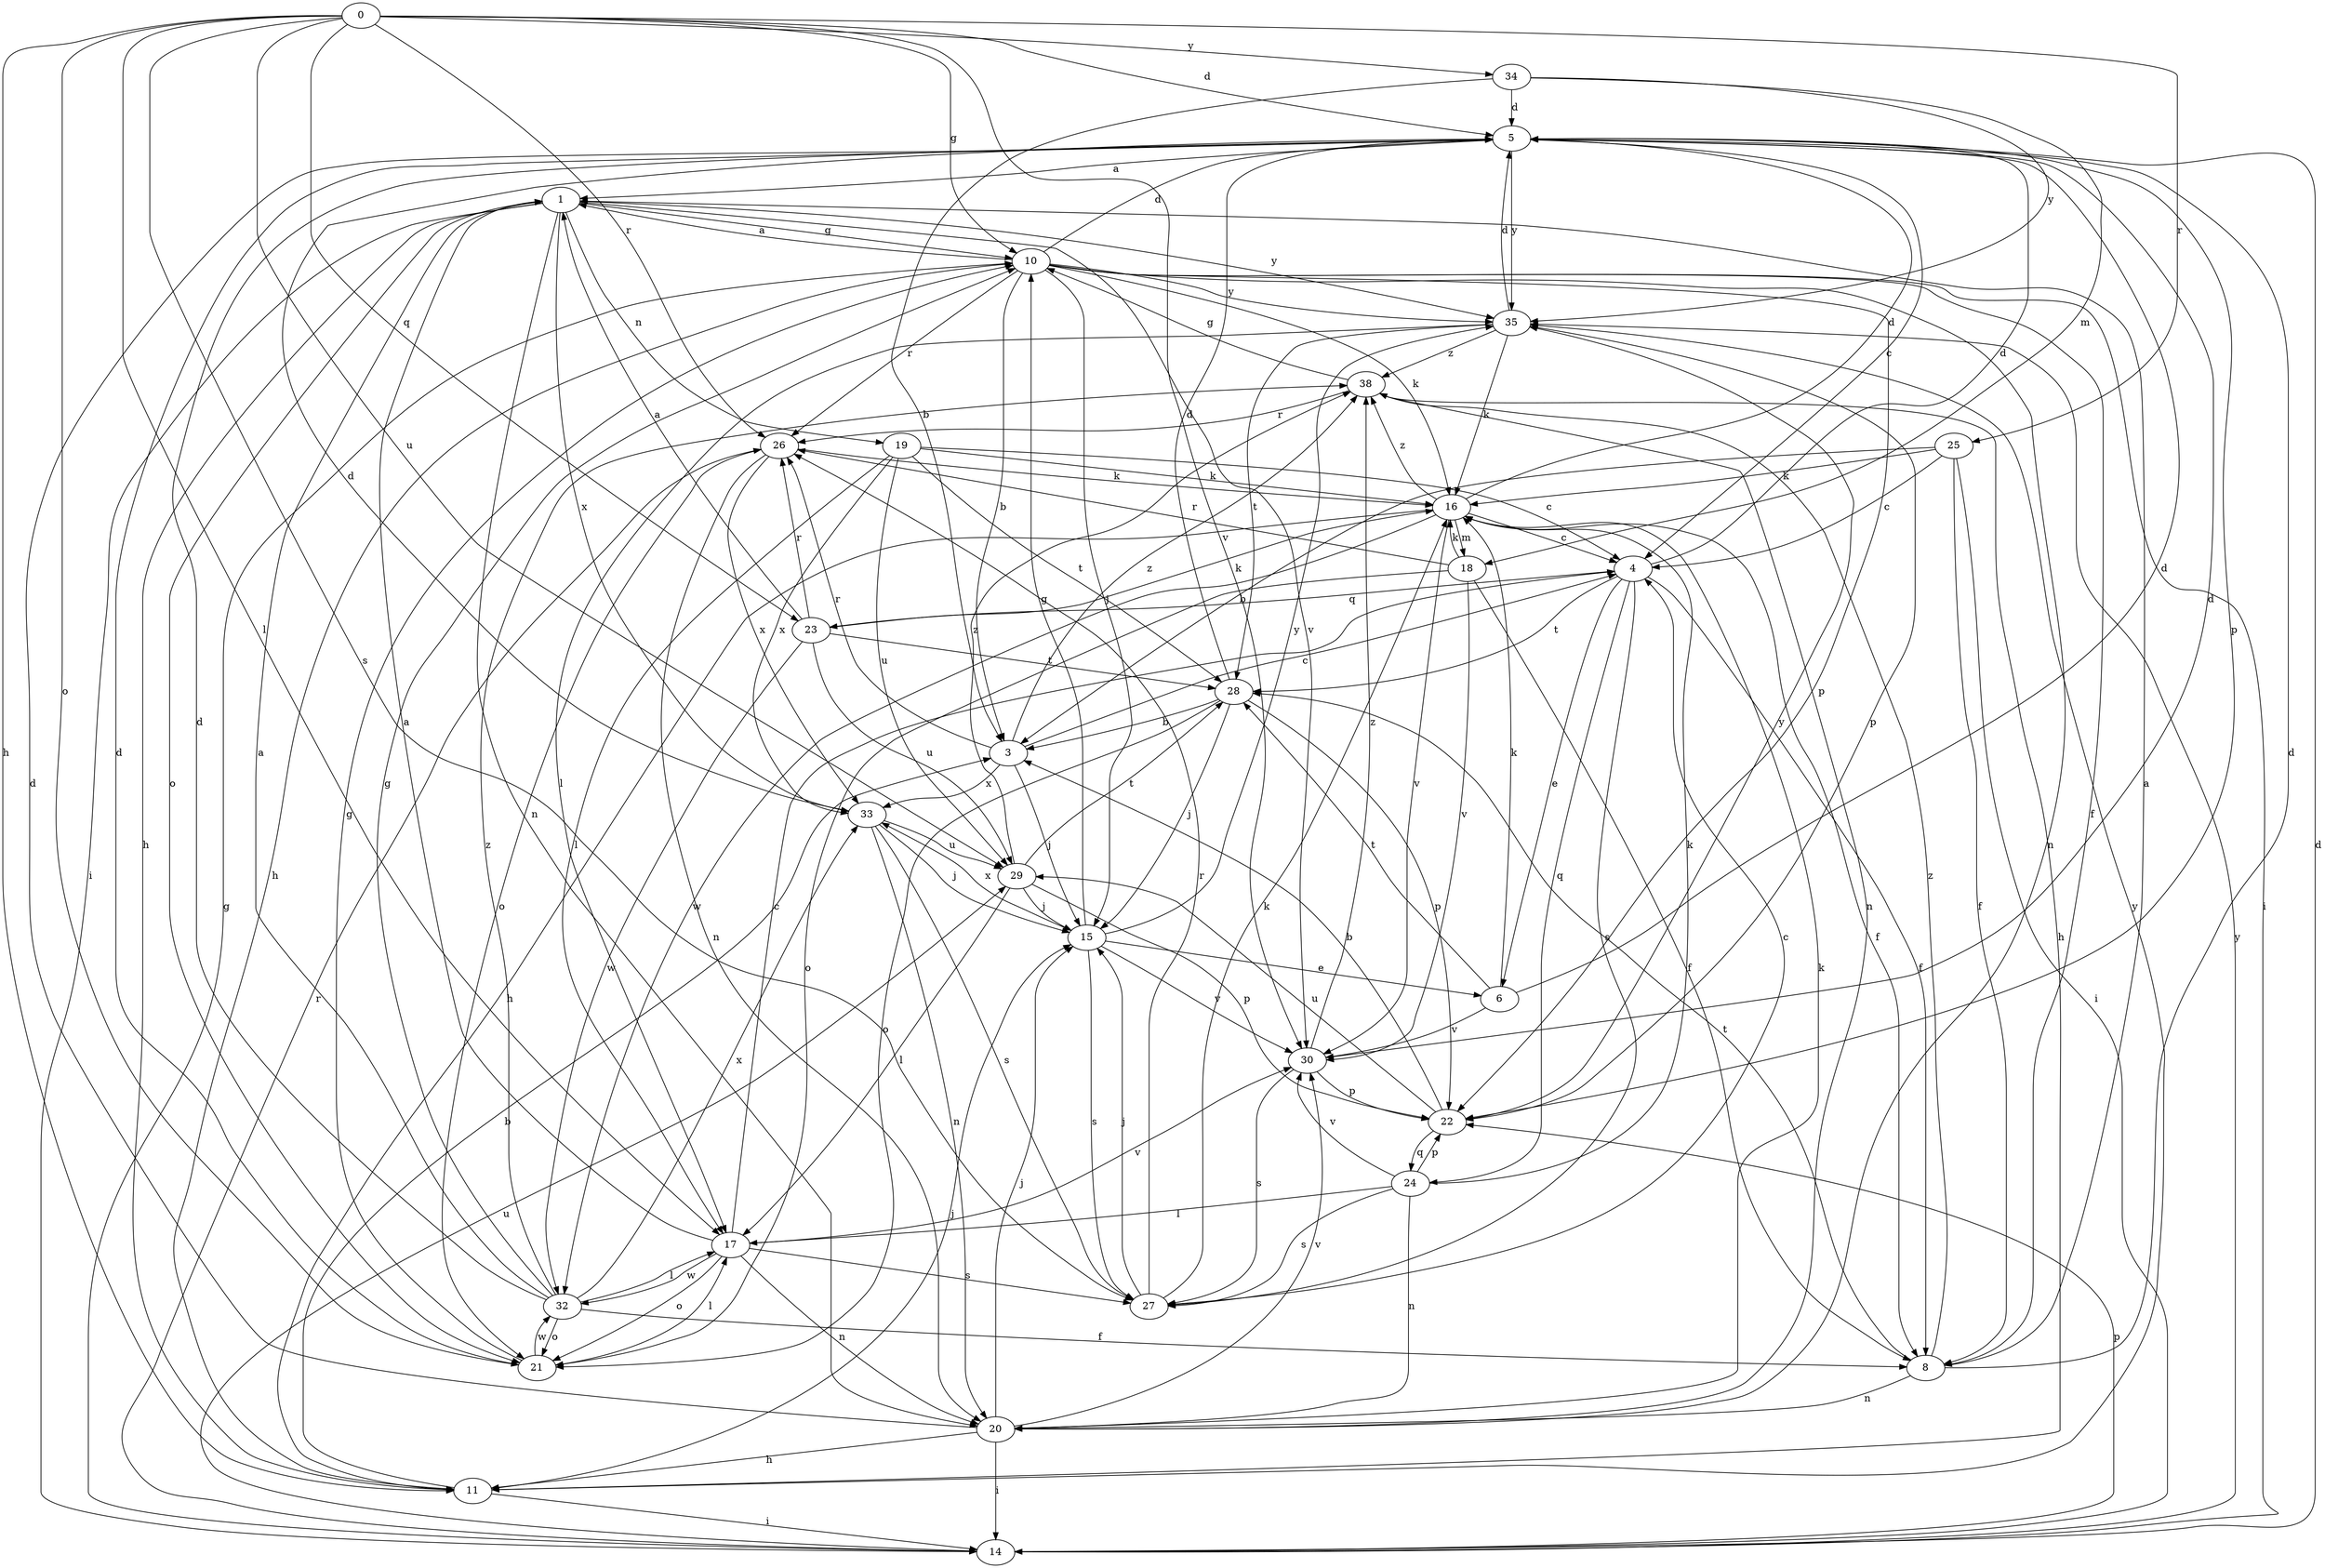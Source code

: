 strict digraph  {
0;
1;
3;
4;
5;
6;
8;
10;
11;
14;
15;
16;
17;
18;
19;
20;
21;
22;
23;
24;
25;
26;
27;
28;
29;
30;
32;
33;
34;
35;
38;
0 -> 5  [label=d];
0 -> 10  [label=g];
0 -> 11  [label=h];
0 -> 17  [label=l];
0 -> 21  [label=o];
0 -> 23  [label=q];
0 -> 25  [label=r];
0 -> 26  [label=r];
0 -> 27  [label=s];
0 -> 29  [label=u];
0 -> 30  [label=v];
0 -> 34  [label=y];
1 -> 10  [label=g];
1 -> 11  [label=h];
1 -> 14  [label=i];
1 -> 19  [label=n];
1 -> 20  [label=n];
1 -> 21  [label=o];
1 -> 30  [label=v];
1 -> 33  [label=x];
1 -> 35  [label=y];
3 -> 4  [label=c];
3 -> 15  [label=j];
3 -> 26  [label=r];
3 -> 33  [label=x];
3 -> 38  [label=z];
4 -> 5  [label=d];
4 -> 6  [label=e];
4 -> 8  [label=f];
4 -> 23  [label=q];
4 -> 24  [label=q];
4 -> 27  [label=s];
4 -> 28  [label=t];
5 -> 1  [label=a];
5 -> 4  [label=c];
5 -> 22  [label=p];
5 -> 35  [label=y];
6 -> 5  [label=d];
6 -> 16  [label=k];
6 -> 28  [label=t];
6 -> 30  [label=v];
8 -> 1  [label=a];
8 -> 5  [label=d];
8 -> 20  [label=n];
8 -> 28  [label=t];
8 -> 38  [label=z];
10 -> 1  [label=a];
10 -> 3  [label=b];
10 -> 5  [label=d];
10 -> 8  [label=f];
10 -> 11  [label=h];
10 -> 14  [label=i];
10 -> 15  [label=j];
10 -> 16  [label=k];
10 -> 20  [label=n];
10 -> 22  [label=p];
10 -> 26  [label=r];
10 -> 35  [label=y];
11 -> 3  [label=b];
11 -> 14  [label=i];
11 -> 15  [label=j];
11 -> 35  [label=y];
14 -> 5  [label=d];
14 -> 10  [label=g];
14 -> 22  [label=p];
14 -> 26  [label=r];
14 -> 29  [label=u];
14 -> 35  [label=y];
15 -> 6  [label=e];
15 -> 10  [label=g];
15 -> 27  [label=s];
15 -> 30  [label=v];
15 -> 33  [label=x];
15 -> 35  [label=y];
16 -> 4  [label=c];
16 -> 5  [label=d];
16 -> 8  [label=f];
16 -> 11  [label=h];
16 -> 18  [label=m];
16 -> 30  [label=v];
16 -> 32  [label=w];
16 -> 38  [label=z];
17 -> 1  [label=a];
17 -> 4  [label=c];
17 -> 20  [label=n];
17 -> 21  [label=o];
17 -> 27  [label=s];
17 -> 30  [label=v];
17 -> 32  [label=w];
18 -> 8  [label=f];
18 -> 16  [label=k];
18 -> 21  [label=o];
18 -> 26  [label=r];
18 -> 30  [label=v];
19 -> 4  [label=c];
19 -> 16  [label=k];
19 -> 17  [label=l];
19 -> 28  [label=t];
19 -> 29  [label=u];
19 -> 33  [label=x];
20 -> 5  [label=d];
20 -> 11  [label=h];
20 -> 14  [label=i];
20 -> 15  [label=j];
20 -> 16  [label=k];
20 -> 30  [label=v];
21 -> 5  [label=d];
21 -> 10  [label=g];
21 -> 17  [label=l];
21 -> 32  [label=w];
22 -> 3  [label=b];
22 -> 24  [label=q];
22 -> 29  [label=u];
22 -> 35  [label=y];
23 -> 1  [label=a];
23 -> 16  [label=k];
23 -> 26  [label=r];
23 -> 28  [label=t];
23 -> 29  [label=u];
23 -> 32  [label=w];
24 -> 16  [label=k];
24 -> 17  [label=l];
24 -> 20  [label=n];
24 -> 22  [label=p];
24 -> 27  [label=s];
24 -> 30  [label=v];
25 -> 3  [label=b];
25 -> 4  [label=c];
25 -> 8  [label=f];
25 -> 14  [label=i];
25 -> 16  [label=k];
26 -> 16  [label=k];
26 -> 20  [label=n];
26 -> 21  [label=o];
26 -> 33  [label=x];
27 -> 4  [label=c];
27 -> 15  [label=j];
27 -> 16  [label=k];
27 -> 26  [label=r];
28 -> 3  [label=b];
28 -> 5  [label=d];
28 -> 15  [label=j];
28 -> 21  [label=o];
28 -> 22  [label=p];
29 -> 15  [label=j];
29 -> 17  [label=l];
29 -> 22  [label=p];
29 -> 28  [label=t];
29 -> 38  [label=z];
30 -> 5  [label=d];
30 -> 22  [label=p];
30 -> 27  [label=s];
30 -> 38  [label=z];
32 -> 1  [label=a];
32 -> 5  [label=d];
32 -> 8  [label=f];
32 -> 10  [label=g];
32 -> 17  [label=l];
32 -> 21  [label=o];
32 -> 33  [label=x];
32 -> 38  [label=z];
33 -> 5  [label=d];
33 -> 15  [label=j];
33 -> 20  [label=n];
33 -> 27  [label=s];
33 -> 29  [label=u];
34 -> 3  [label=b];
34 -> 5  [label=d];
34 -> 18  [label=m];
34 -> 35  [label=y];
35 -> 5  [label=d];
35 -> 16  [label=k];
35 -> 17  [label=l];
35 -> 22  [label=p];
35 -> 28  [label=t];
35 -> 38  [label=z];
38 -> 10  [label=g];
38 -> 11  [label=h];
38 -> 20  [label=n];
38 -> 26  [label=r];
}
